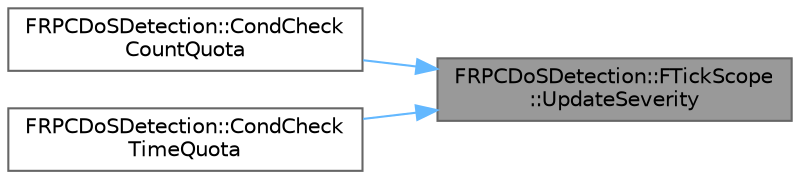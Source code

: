 digraph "FRPCDoSDetection::FTickScope::UpdateSeverity"
{
 // INTERACTIVE_SVG=YES
 // LATEX_PDF_SIZE
  bgcolor="transparent";
  edge [fontname=Helvetica,fontsize=10,labelfontname=Helvetica,labelfontsize=10];
  node [fontname=Helvetica,fontsize=10,shape=box,height=0.2,width=0.4];
  rankdir="RL";
  Node1 [id="Node000001",label="FRPCDoSDetection::FTickScope\l::UpdateSeverity",height=0.2,width=0.4,color="gray40", fillcolor="grey60", style="filled", fontcolor="black",tooltip="Wrapper for UpdateSeverity which forces FTickScope acquisition."];
  Node1 -> Node2 [id="edge1_Node000001_Node000002",dir="back",color="steelblue1",style="solid",tooltip=" "];
  Node2 [id="Node000002",label="FRPCDoSDetection::CondCheck\lCountQuota",height=0.2,width=0.4,color="grey40", fillcolor="white", style="filled",URL="$d7/dca/classFRPCDoSDetection.html#add0aeff5778027e2eca177fe9a15264a",tooltip="Heavily rate limited RPC count quota checks."];
  Node1 -> Node3 [id="edge2_Node000001_Node000003",dir="back",color="steelblue1",style="solid",tooltip=" "];
  Node3 [id="Node000003",label="FRPCDoSDetection::CondCheck\lTimeQuota",height=0.2,width=0.4,color="grey40", fillcolor="white", style="filled",URL="$d7/dca/classFRPCDoSDetection.html#ab8c1a58320716d969b5bc56e06407cae",tooltip="Heavily rate limited RPC time quota checks."];
}
